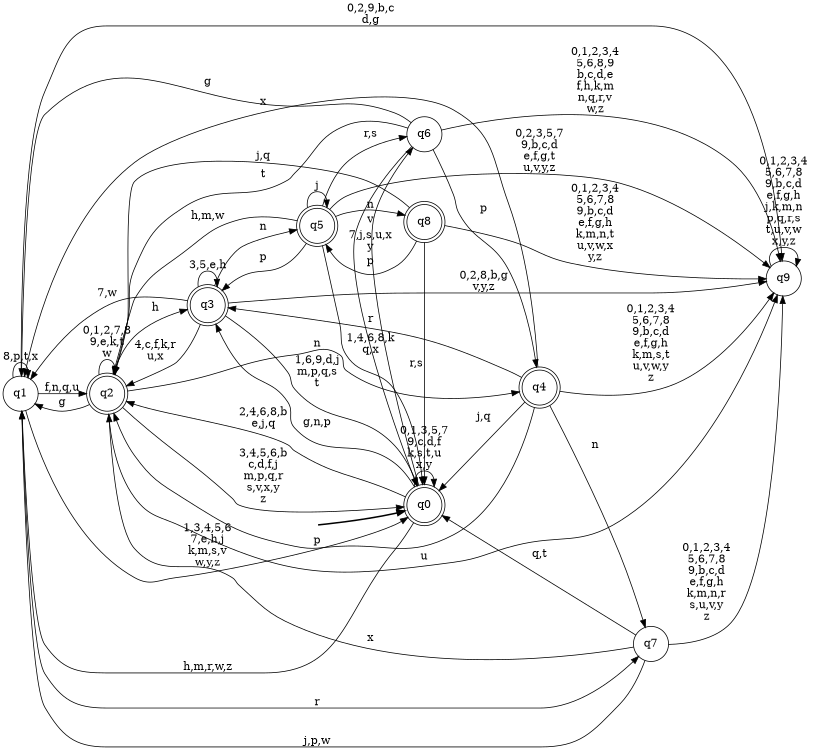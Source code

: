 digraph BlueStar {
__start0 [style = invis, shape = none, label = "", width = 0, height = 0];

rankdir=LR;
size="8,5";

s0 [style="rounded,filled", color="black", fillcolor="white" shape="doublecircle", label="q0"];
s1 [style="filled", color="black", fillcolor="white" shape="circle", label="q1"];
s2 [style="rounded,filled", color="black", fillcolor="white" shape="doublecircle", label="q2"];
s3 [style="rounded,filled", color="black", fillcolor="white" shape="doublecircle", label="q3"];
s4 [style="rounded,filled", color="black", fillcolor="white" shape="doublecircle", label="q4"];
s5 [style="rounded,filled", color="black", fillcolor="white" shape="doublecircle", label="q5"];
s6 [style="filled", color="black", fillcolor="white" shape="circle", label="q6"];
s7 [style="filled", color="black", fillcolor="white" shape="circle", label="q7"];
s8 [style="rounded,filled", color="black", fillcolor="white" shape="doublecircle", label="q8"];
s9 [style="filled", color="black", fillcolor="white" shape="circle", label="q9"];
subgraph cluster_main { 
	graph [pad=".75", ranksep="0.15", nodesep="0.15"];
	 style=invis; 
	__start0 -> s0 [penwidth=2];
}
s0 -> s0 [label="0,1,3,5,7\n9,c,d,f\nk,s,t,u\nx,y"];
s0 -> s1 [label="h,m,r,w,z"];
s0 -> s2 [label="2,4,6,8,b\ne,j,q"];
s0 -> s3 [label="g,n,p"];
s0 -> s6 [label="v"];
s1 -> s0 [label="1,3,4,5,6\n7,e,h,j\nk,m,s,v\nw,y,z"];
s1 -> s1 [label="8,p,t,x"];
s1 -> s2 [label="f,n,q,u"];
s1 -> s7 [label="r"];
s1 -> s9 [label="0,2,9,b,c\nd,g"];
s2 -> s0 [label="3,4,5,6,b\nc,d,f,j\nm,p,q,r\ns,v,x,y\nz"];
s2 -> s1 [label="g"];
s2 -> s2 [label="0,1,2,7,8\n9,e,k,t\nw"];
s2 -> s3 [label="h"];
s2 -> s4 [label="n"];
s2 -> s9 [label="u"];
s3 -> s0 [label="1,6,9,d,j\nm,p,q,s\nt"];
s3 -> s1 [label="7,w"];
s3 -> s2 [label="4,c,f,k,r\nu,x"];
s3 -> s3 [label="3,5,e,h"];
s3 -> s5 [label="n"];
s3 -> s9 [label="0,2,8,b,g\nv,y,z"];
s4 -> s0 [label="j,q"];
s4 -> s1 [label="x"];
s4 -> s2 [label="p"];
s4 -> s3 [label="r"];
s4 -> s7 [label="n"];
s4 -> s9 [label="0,1,2,3,4\n5,6,7,8\n9,b,c,d\ne,f,g,h\nk,m,s,t\nu,v,w,y\nz"];
s5 -> s0 [label="1,4,6,8,k\nq,x"];
s5 -> s2 [label="h,m,w"];
s5 -> s3 [label="p"];
s5 -> s5 [label="j"];
s5 -> s6 [label="r,s"];
s5 -> s8 [label="n"];
s5 -> s9 [label="0,2,3,5,7\n9,b,c,d\ne,f,g,t\nu,v,y,z"];
s6 -> s0 [label="7,j,s,u,x\ny"];
s6 -> s1 [label="g"];
s6 -> s2 [label="t"];
s6 -> s4 [label="p"];
s6 -> s9 [label="0,1,2,3,4\n5,6,8,9\nb,c,d,e\nf,h,k,m\nn,q,r,v\nw,z"];
s7 -> s0 [label="q,t"];
s7 -> s1 [label="j,p,w"];
s7 -> s2 [label="x"];
s7 -> s9 [label="0,1,2,3,4\n5,6,7,8\n9,b,c,d\ne,f,g,h\nk,m,n,r\ns,u,v,y\nz"];
s8 -> s0 [label="r,s"];
s8 -> s2 [label="j,q"];
s8 -> s5 [label="p"];
s8 -> s9 [label="0,1,2,3,4\n5,6,7,8\n9,b,c,d\ne,f,g,h\nk,m,n,t\nu,v,w,x\ny,z"];
s9 -> s9 [label="0,1,2,3,4\n5,6,7,8\n9,b,c,d\ne,f,g,h\nj,k,m,n\np,q,r,s\nt,u,v,w\nx,y,z"];

}